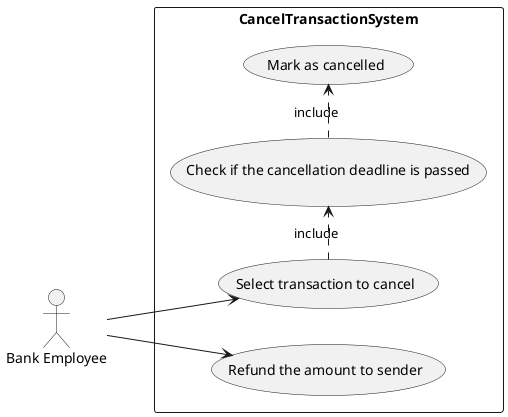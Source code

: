 @startuml
left to right direction
actor "Bank Employee" as fc
rectangle CancelTransactionSystem {
  usecase "Select transaction to cancel" as UC1
  usecase "Check if the cancellation deadline is passed" as UC2
  usecase "Mark as cancelled" as UC3
  usecase "Refund the amount to sender" as UC4
  UC1 .> UC2 : include
  UC2 .> UC3 : include
}
fc --> UC1
fc --> UC4
@enduml

